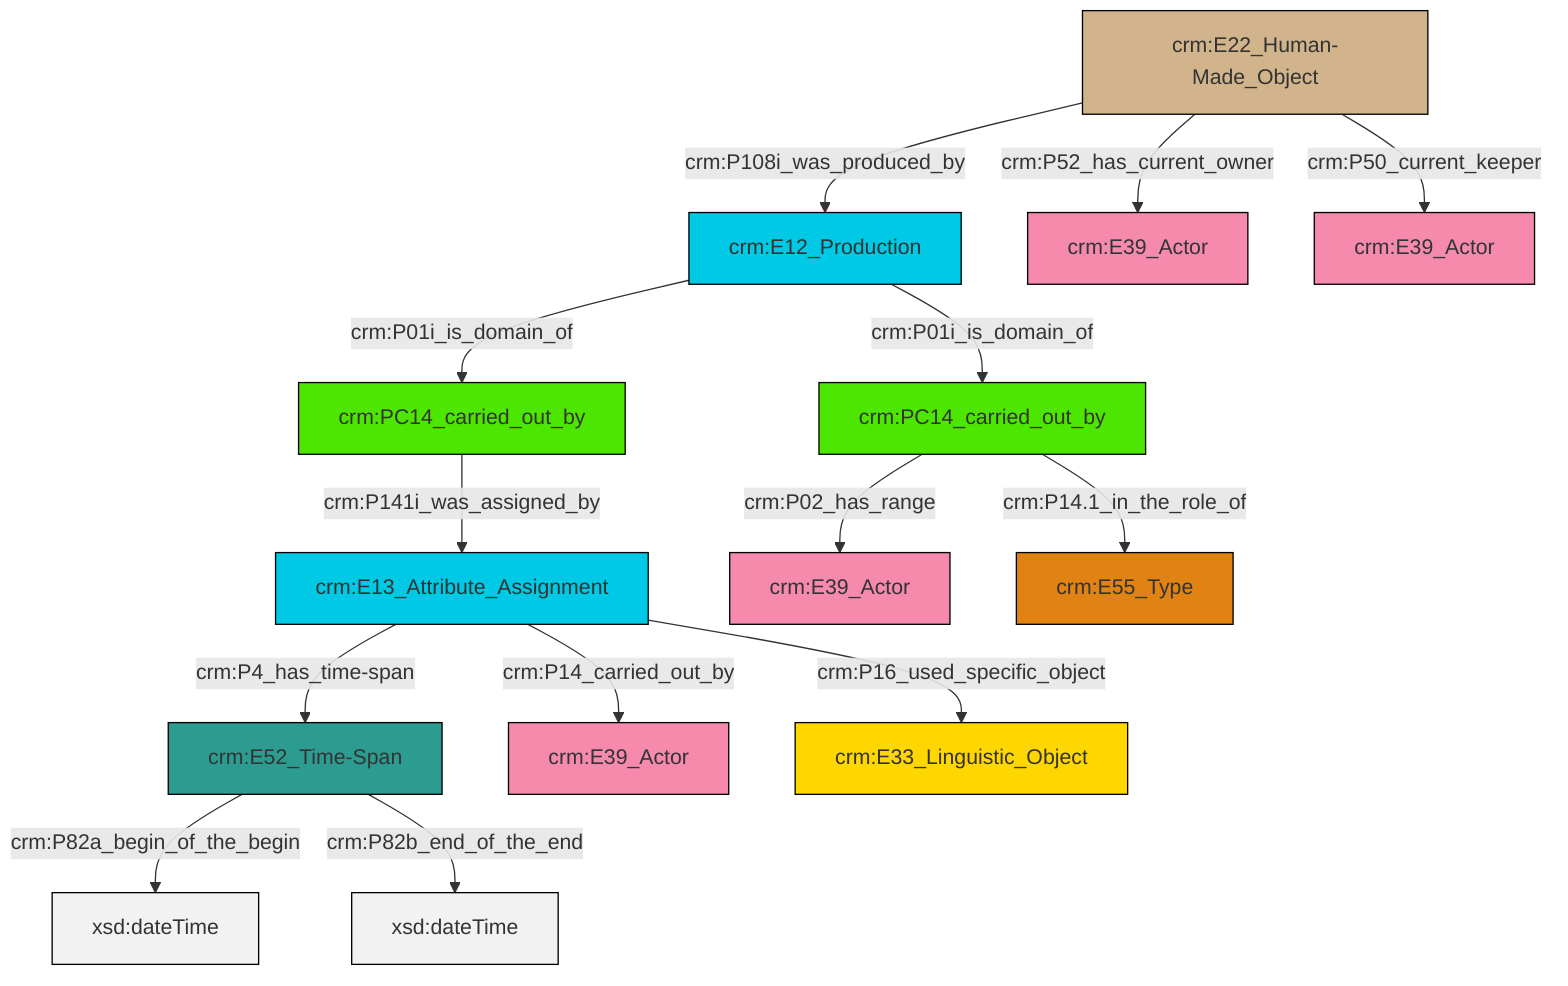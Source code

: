 graph TD
classDef Literal fill:#f2f2f2,stroke:#000000;
classDef CRM_Entity fill:#FFFFFF,stroke:#000000;
classDef Temporal_Entity fill:#00C9E6, stroke:#000000;
classDef Type fill:#E18312, stroke:#000000;
classDef Time-Span fill:#2C9C91, stroke:#000000;
classDef Appellation fill:#FFEB7F, stroke:#000000;
classDef Place fill:#008836, stroke:#000000;
classDef Persistent_Item fill:#B266B2, stroke:#000000;
classDef Conceptual_Object fill:#FFD700, stroke:#000000;
classDef Physical_Thing fill:#D2B48C, stroke:#000000;
classDef Actor fill:#f58aad, stroke:#000000;
classDef PC_Classes fill:#4ce600, stroke:#000000;
classDef Multi fill:#cccccc,stroke:#000000;

0["crm:PC14_carried_out_by"]:::PC_Classes -->|crm:P141i_was_assigned_by| 1["crm:E13_Attribute_Assignment"]:::Temporal_Entity
1["crm:E13_Attribute_Assignment"]:::Temporal_Entity -->|crm:P4_has_time-span| 6["crm:E52_Time-Span"]:::Time-Span
7["crm:E12_Production"]:::Temporal_Entity -->|crm:P01i_is_domain_of| 0["crm:PC14_carried_out_by"]:::PC_Classes
6["crm:E52_Time-Span"]:::Time-Span -->|crm:P82a_begin_of_the_begin| 11[xsd:dateTime]:::Literal
12["crm:PC14_carried_out_by"]:::PC_Classes -->|crm:P02_has_range| 3["crm:E39_Actor"]:::Actor
13["crm:E22_Human-Made_Object"]:::Physical_Thing -->|crm:P108i_was_produced_by| 7["crm:E12_Production"]:::Temporal_Entity
1["crm:E13_Attribute_Assignment"]:::Temporal_Entity -->|crm:P14_carried_out_by| 9["crm:E39_Actor"]:::Actor
12["crm:PC14_carried_out_by"]:::PC_Classes -->|crm:P14.1_in_the_role_of| 16["crm:E55_Type"]:::Type
6["crm:E52_Time-Span"]:::Time-Span -->|crm:P82b_end_of_the_end| 18[xsd:dateTime]:::Literal
7["crm:E12_Production"]:::Temporal_Entity -->|crm:P01i_is_domain_of| 12["crm:PC14_carried_out_by"]:::PC_Classes
13["crm:E22_Human-Made_Object"]:::Physical_Thing -->|crm:P52_has_current_owner| 19["crm:E39_Actor"]:::Actor
1["crm:E13_Attribute_Assignment"]:::Temporal_Entity -->|crm:P16_used_specific_object| 14["crm:E33_Linguistic_Object"]:::Conceptual_Object
13["crm:E22_Human-Made_Object"]:::Physical_Thing -->|crm:P50_current_keeper| 22["crm:E39_Actor"]:::Actor
